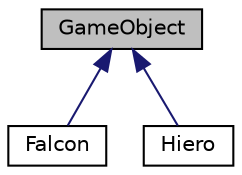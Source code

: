 digraph "GameObject"
{
  edge [fontname="Helvetica",fontsize="10",labelfontname="Helvetica",labelfontsize="10"];
  node [fontname="Helvetica",fontsize="10",shape=record];
  Node0 [label="GameObject",height=0.2,width=0.4,color="black", fillcolor="grey75", style="filled", fontcolor="black"];
  Node0 -> Node1 [dir="back",color="midnightblue",fontsize="10",style="solid",fontname="Helvetica"];
  Node1 [label="Falcon",height=0.2,width=0.4,color="black", fillcolor="white", style="filled",URL="$classFalcon.html",tooltip="Classe referente ao jogador (falcão). "];
  Node0 -> Node2 [dir="back",color="midnightblue",fontsize="10",style="solid",fontname="Helvetica"];
  Node2 [label="Hiero",height=0.2,width=0.4,color="black", fillcolor="white", style="filled",URL="$classHiero.html",tooltip="Classe referente aos Hieros (coletáveis). "];
}
